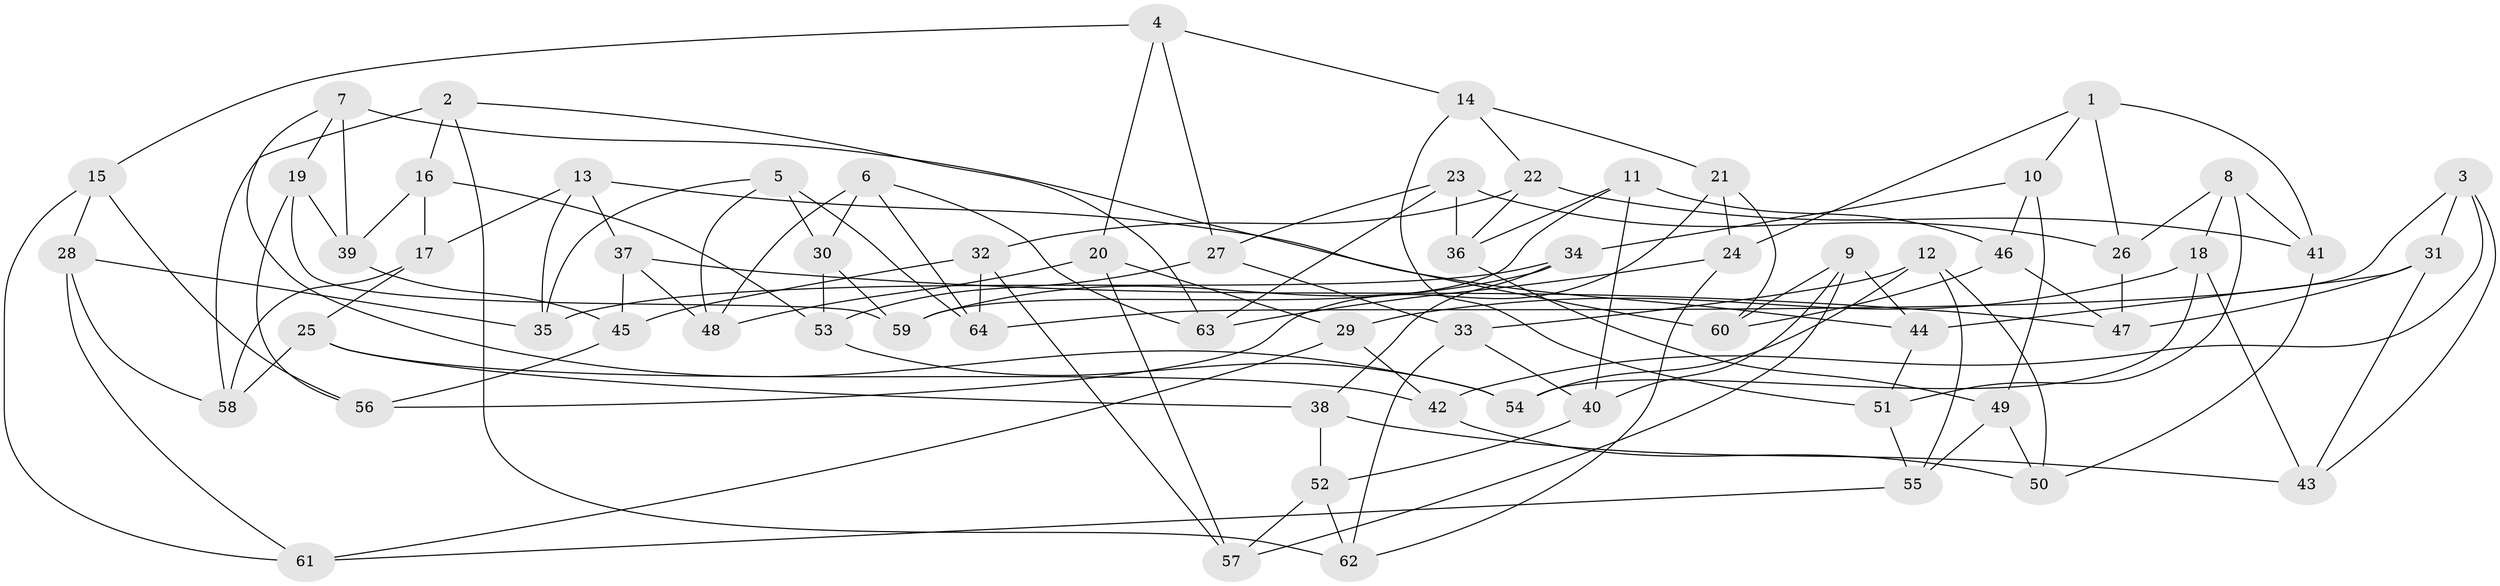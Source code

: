 // Generated by graph-tools (version 1.1) at 2025/38/03/09/25 02:38:13]
// undirected, 64 vertices, 128 edges
graph export_dot {
graph [start="1"]
  node [color=gray90,style=filled];
  1;
  2;
  3;
  4;
  5;
  6;
  7;
  8;
  9;
  10;
  11;
  12;
  13;
  14;
  15;
  16;
  17;
  18;
  19;
  20;
  21;
  22;
  23;
  24;
  25;
  26;
  27;
  28;
  29;
  30;
  31;
  32;
  33;
  34;
  35;
  36;
  37;
  38;
  39;
  40;
  41;
  42;
  43;
  44;
  45;
  46;
  47;
  48;
  49;
  50;
  51;
  52;
  53;
  54;
  55;
  56;
  57;
  58;
  59;
  60;
  61;
  62;
  63;
  64;
  1 -- 24;
  1 -- 26;
  1 -- 10;
  1 -- 41;
  2 -- 58;
  2 -- 16;
  2 -- 63;
  2 -- 62;
  3 -- 43;
  3 -- 42;
  3 -- 31;
  3 -- 64;
  4 -- 27;
  4 -- 20;
  4 -- 15;
  4 -- 14;
  5 -- 35;
  5 -- 64;
  5 -- 48;
  5 -- 30;
  6 -- 63;
  6 -- 64;
  6 -- 30;
  6 -- 48;
  7 -- 60;
  7 -- 54;
  7 -- 39;
  7 -- 19;
  8 -- 51;
  8 -- 18;
  8 -- 41;
  8 -- 26;
  9 -- 44;
  9 -- 40;
  9 -- 57;
  9 -- 60;
  10 -- 49;
  10 -- 46;
  10 -- 34;
  11 -- 40;
  11 -- 59;
  11 -- 36;
  11 -- 46;
  12 -- 33;
  12 -- 54;
  12 -- 55;
  12 -- 50;
  13 -- 17;
  13 -- 44;
  13 -- 35;
  13 -- 37;
  14 -- 22;
  14 -- 51;
  14 -- 21;
  15 -- 61;
  15 -- 56;
  15 -- 28;
  16 -- 17;
  16 -- 53;
  16 -- 39;
  17 -- 25;
  17 -- 58;
  18 -- 29;
  18 -- 43;
  18 -- 54;
  19 -- 56;
  19 -- 59;
  19 -- 39;
  20 -- 48;
  20 -- 57;
  20 -- 29;
  21 -- 60;
  21 -- 56;
  21 -- 24;
  22 -- 41;
  22 -- 36;
  22 -- 32;
  23 -- 26;
  23 -- 36;
  23 -- 27;
  23 -- 63;
  24 -- 63;
  24 -- 62;
  25 -- 38;
  25 -- 42;
  25 -- 58;
  26 -- 47;
  27 -- 53;
  27 -- 33;
  28 -- 61;
  28 -- 58;
  28 -- 35;
  29 -- 61;
  29 -- 42;
  30 -- 53;
  30 -- 59;
  31 -- 47;
  31 -- 44;
  31 -- 43;
  32 -- 45;
  32 -- 64;
  32 -- 57;
  33 -- 40;
  33 -- 62;
  34 -- 59;
  34 -- 35;
  34 -- 38;
  36 -- 49;
  37 -- 48;
  37 -- 47;
  37 -- 45;
  38 -- 43;
  38 -- 52;
  39 -- 45;
  40 -- 52;
  41 -- 50;
  42 -- 50;
  44 -- 51;
  45 -- 56;
  46 -- 47;
  46 -- 60;
  49 -- 55;
  49 -- 50;
  51 -- 55;
  52 -- 62;
  52 -- 57;
  53 -- 54;
  55 -- 61;
}
